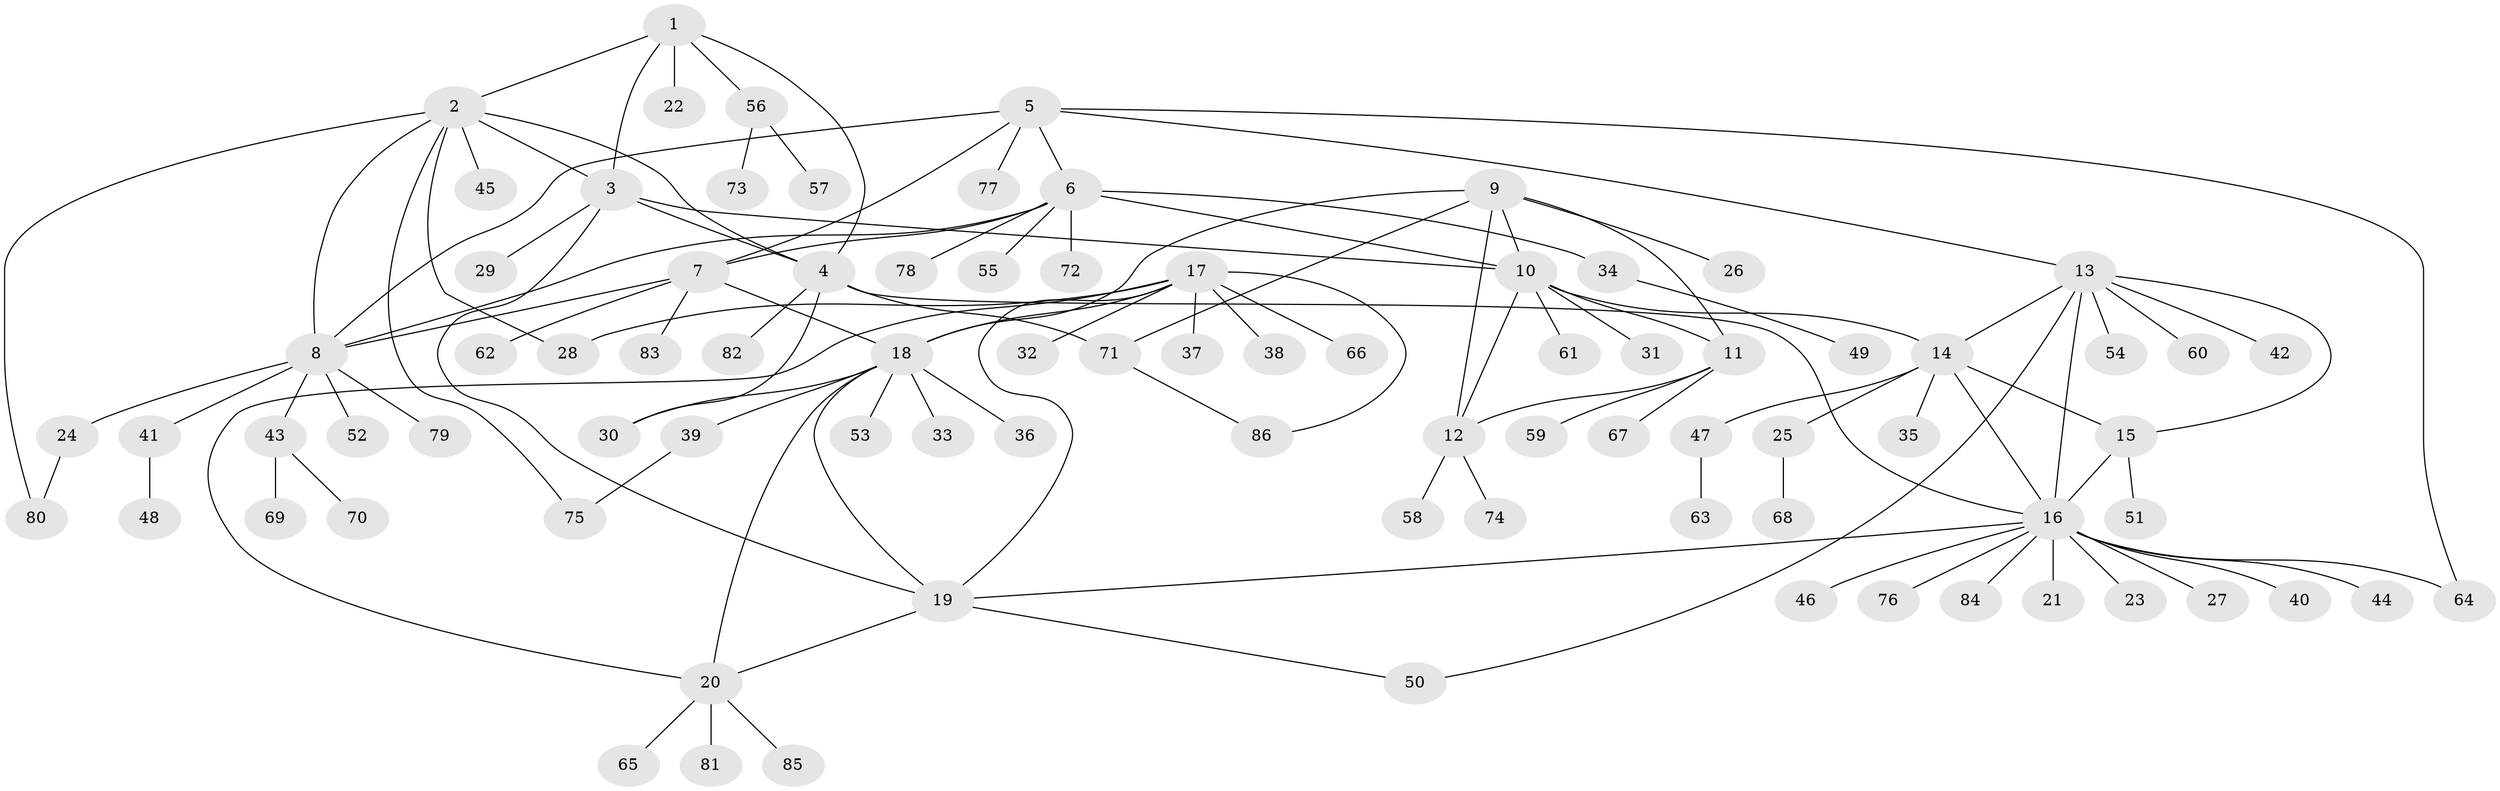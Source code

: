 // Generated by graph-tools (version 1.1) at 2025/56/03/09/25 04:56:00]
// undirected, 86 vertices, 114 edges
graph export_dot {
graph [start="1"]
  node [color=gray90,style=filled];
  1;
  2;
  3;
  4;
  5;
  6;
  7;
  8;
  9;
  10;
  11;
  12;
  13;
  14;
  15;
  16;
  17;
  18;
  19;
  20;
  21;
  22;
  23;
  24;
  25;
  26;
  27;
  28;
  29;
  30;
  31;
  32;
  33;
  34;
  35;
  36;
  37;
  38;
  39;
  40;
  41;
  42;
  43;
  44;
  45;
  46;
  47;
  48;
  49;
  50;
  51;
  52;
  53;
  54;
  55;
  56;
  57;
  58;
  59;
  60;
  61;
  62;
  63;
  64;
  65;
  66;
  67;
  68;
  69;
  70;
  71;
  72;
  73;
  74;
  75;
  76;
  77;
  78;
  79;
  80;
  81;
  82;
  83;
  84;
  85;
  86;
  1 -- 2;
  1 -- 3;
  1 -- 4;
  1 -- 22;
  1 -- 56;
  2 -- 3;
  2 -- 4;
  2 -- 8;
  2 -- 28;
  2 -- 45;
  2 -- 75;
  2 -- 80;
  3 -- 4;
  3 -- 10;
  3 -- 19;
  3 -- 29;
  4 -- 16;
  4 -- 30;
  4 -- 71;
  4 -- 82;
  5 -- 6;
  5 -- 7;
  5 -- 8;
  5 -- 13;
  5 -- 64;
  5 -- 77;
  6 -- 7;
  6 -- 8;
  6 -- 10;
  6 -- 34;
  6 -- 55;
  6 -- 72;
  6 -- 78;
  7 -- 8;
  7 -- 18;
  7 -- 62;
  7 -- 83;
  8 -- 24;
  8 -- 41;
  8 -- 43;
  8 -- 52;
  8 -- 79;
  9 -- 10;
  9 -- 11;
  9 -- 12;
  9 -- 18;
  9 -- 26;
  9 -- 71;
  10 -- 11;
  10 -- 12;
  10 -- 14;
  10 -- 31;
  10 -- 61;
  11 -- 12;
  11 -- 59;
  11 -- 67;
  12 -- 58;
  12 -- 74;
  13 -- 14;
  13 -- 15;
  13 -- 16;
  13 -- 42;
  13 -- 50;
  13 -- 54;
  13 -- 60;
  14 -- 15;
  14 -- 16;
  14 -- 25;
  14 -- 35;
  14 -- 47;
  15 -- 16;
  15 -- 51;
  16 -- 19;
  16 -- 21;
  16 -- 23;
  16 -- 27;
  16 -- 40;
  16 -- 44;
  16 -- 46;
  16 -- 64;
  16 -- 76;
  16 -- 84;
  17 -- 18;
  17 -- 19;
  17 -- 20;
  17 -- 28;
  17 -- 32;
  17 -- 37;
  17 -- 38;
  17 -- 66;
  17 -- 86;
  18 -- 19;
  18 -- 20;
  18 -- 30;
  18 -- 33;
  18 -- 36;
  18 -- 39;
  18 -- 53;
  19 -- 20;
  19 -- 50;
  20 -- 65;
  20 -- 81;
  20 -- 85;
  24 -- 80;
  25 -- 68;
  34 -- 49;
  39 -- 75;
  41 -- 48;
  43 -- 69;
  43 -- 70;
  47 -- 63;
  56 -- 57;
  56 -- 73;
  71 -- 86;
}
